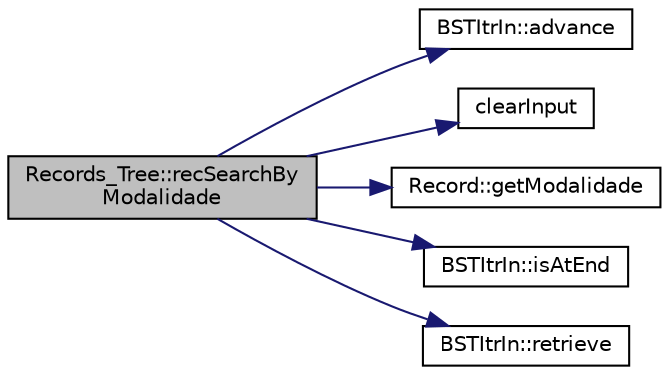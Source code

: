 digraph "Records_Tree::recSearchByModalidade"
{
 // LATEX_PDF_SIZE
  edge [fontname="Helvetica",fontsize="10",labelfontname="Helvetica",labelfontsize="10"];
  node [fontname="Helvetica",fontsize="10",shape=record];
  rankdir="LR";
  Node1 [label="Records_Tree::recSearchBy\lModalidade",height=0.2,width=0.4,color="black", fillcolor="grey75", style="filled", fontcolor="black",tooltip="Mostra todos os recordes com uma modalidade especifica."];
  Node1 -> Node2 [color="midnightblue",fontsize="10",style="solid",fontname="Helvetica"];
  Node2 [label="BSTItrIn::advance",height=0.2,width=0.4,color="black", fillcolor="white", style="filled",URL="$class_b_s_t_itr_in.html#ac772d3ebbac748c5f8cf9bc659f2e32c",tooltip=" "];
  Node1 -> Node3 [color="midnightblue",fontsize="10",style="solid",fontname="Helvetica"];
  Node3 [label="clearInput",height=0.2,width=0.4,color="black", fillcolor="white", style="filled",URL="$utils_8cpp.html#a5d555657ce648c1a47abb70f1029589d",tooltip="Limpa o input buffer."];
  Node1 -> Node4 [color="midnightblue",fontsize="10",style="solid",fontname="Helvetica"];
  Node4 [label="Record::getModalidade",height=0.2,width=0.4,color="black", fillcolor="white", style="filled",URL="$class_record.html#a95732c89d48254b7dac76e53f0a3e686",tooltip="Retorna a modalidade do recorde."];
  Node1 -> Node5 [color="midnightblue",fontsize="10",style="solid",fontname="Helvetica"];
  Node5 [label="BSTItrIn::isAtEnd",height=0.2,width=0.4,color="black", fillcolor="white", style="filled",URL="$class_b_s_t_itr_in.html#a6f9a43217862c263a9bf15b9a08b889a",tooltip=" "];
  Node1 -> Node6 [color="midnightblue",fontsize="10",style="solid",fontname="Helvetica"];
  Node6 [label="BSTItrIn::retrieve",height=0.2,width=0.4,color="black", fillcolor="white", style="filled",URL="$class_b_s_t_itr_in.html#a434375a2d263bf132ab3c4ac878af8ef",tooltip=" "];
}

